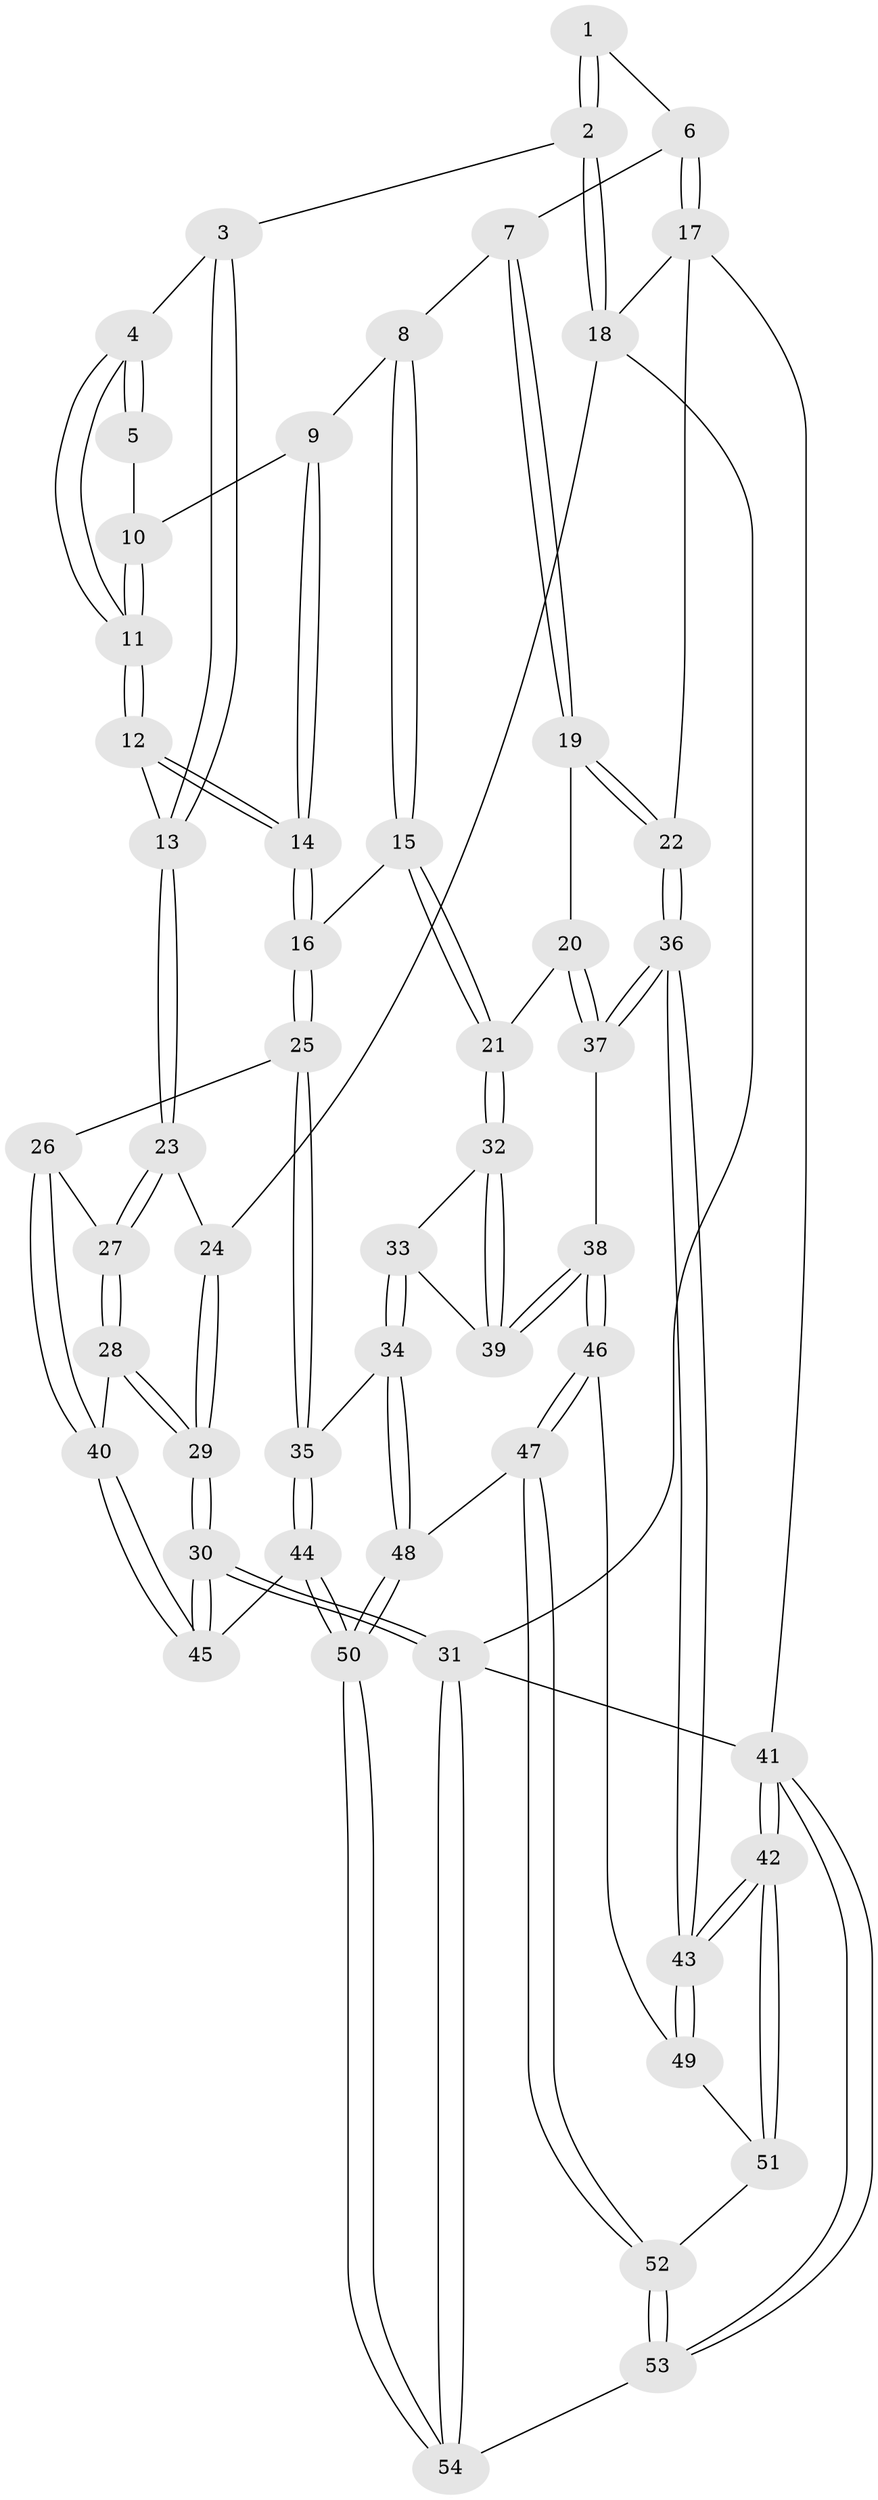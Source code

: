 // Generated by graph-tools (version 1.1) at 2025/16/03/09/25 04:16:54]
// undirected, 54 vertices, 132 edges
graph export_dot {
graph [start="1"]
  node [color=gray90,style=filled];
  1 [pos="+0.5029412468564041+0"];
  2 [pos="+0+0"];
  3 [pos="+0.2657551916966586+0.09189834361096837"];
  4 [pos="+0.3270286001787123+0.12297188965458744"];
  5 [pos="+0.45374553122142136+0.02364160962815991"];
  6 [pos="+0.9120083761442362+0"];
  7 [pos="+0.8453395960992253+0"];
  8 [pos="+0.5954460200097329+0.15464425172761"];
  9 [pos="+0.5615857781525924+0.15175430647495808"];
  10 [pos="+0.5007697607512631+0.12344247549763447"];
  11 [pos="+0.37557220254873735+0.2440068968913966"];
  12 [pos="+0.37558936403991544+0.24563398960184002"];
  13 [pos="+0.18065131122966552+0.2834897044531764"];
  14 [pos="+0.4281247767688472+0.3243134743203434"];
  15 [pos="+0.6179225852230144+0.34949458126936733"];
  16 [pos="+0.4552751773338509+0.3894714158499705"];
  17 [pos="+1+0"];
  18 [pos="+0+0"];
  19 [pos="+0.7921897254153807+0.3726419772319978"];
  20 [pos="+0.780336622106019+0.3815034901056269"];
  21 [pos="+0.7707187731931531+0.38622926735045804"];
  22 [pos="+1+0.4277872631193695"];
  23 [pos="+0.13884020114448162+0.30640080716818"];
  24 [pos="+0+0"];
  25 [pos="+0.38704849586993895+0.5259131555404869"];
  26 [pos="+0.315226867633908+0.5231348708050636"];
  27 [pos="+0.15177246681696438+0.3958936916574932"];
  28 [pos="+0+0.5751547581850497"];
  29 [pos="+0+0.5781664741428716"];
  30 [pos="+0+1"];
  31 [pos="+0+1"];
  32 [pos="+0.770067263379015+0.3882564011310515"];
  33 [pos="+0.6166793812776115+0.6078419900473321"];
  34 [pos="+0.5513609500185258+0.6432601777313326"];
  35 [pos="+0.43218219325144225+0.5957384935850424"];
  36 [pos="+1+0.5705845516490313"];
  37 [pos="+0.8921172449461169+0.5795809578910389"];
  38 [pos="+0.8162457548777634+0.6799406859141396"];
  39 [pos="+0.7937383641469449+0.6512648498503549"];
  40 [pos="+0.13400569072554158+0.6775814294341364"];
  41 [pos="+1+1"];
  42 [pos="+1+1"];
  43 [pos="+1+0.6977050085266925"];
  44 [pos="+0.31519288312694843+0.9196003720003041"];
  45 [pos="+0.14862304060403778+0.740904903524131"];
  46 [pos="+0.8261714146011427+0.7144603361332011"];
  47 [pos="+0.6847238569350008+0.8608239023359293"];
  48 [pos="+0.6424949336463383+0.8348166467475"];
  49 [pos="+0.9006178388795824+0.7319679672059521"];
  50 [pos="+0.3167401426993113+0.9276559617257673"];
  51 [pos="+0.8980658203985785+0.8761898414691925"];
  52 [pos="+0.6897832771840059+0.87426193637511"];
  53 [pos="+0.7315339483306843+1"];
  54 [pos="+0.2556693915909093+1"];
  1 -- 2;
  1 -- 2;
  1 -- 6;
  2 -- 3;
  2 -- 18;
  2 -- 18;
  3 -- 4;
  3 -- 13;
  3 -- 13;
  4 -- 5;
  4 -- 5;
  4 -- 11;
  4 -- 11;
  5 -- 10;
  6 -- 7;
  6 -- 17;
  6 -- 17;
  7 -- 8;
  7 -- 19;
  7 -- 19;
  8 -- 9;
  8 -- 15;
  8 -- 15;
  9 -- 10;
  9 -- 14;
  9 -- 14;
  10 -- 11;
  10 -- 11;
  11 -- 12;
  11 -- 12;
  12 -- 13;
  12 -- 14;
  12 -- 14;
  13 -- 23;
  13 -- 23;
  14 -- 16;
  14 -- 16;
  15 -- 16;
  15 -- 21;
  15 -- 21;
  16 -- 25;
  16 -- 25;
  17 -- 18;
  17 -- 22;
  17 -- 41;
  18 -- 24;
  18 -- 31;
  19 -- 20;
  19 -- 22;
  19 -- 22;
  20 -- 21;
  20 -- 37;
  20 -- 37;
  21 -- 32;
  21 -- 32;
  22 -- 36;
  22 -- 36;
  23 -- 24;
  23 -- 27;
  23 -- 27;
  24 -- 29;
  24 -- 29;
  25 -- 26;
  25 -- 35;
  25 -- 35;
  26 -- 27;
  26 -- 40;
  26 -- 40;
  27 -- 28;
  27 -- 28;
  28 -- 29;
  28 -- 29;
  28 -- 40;
  29 -- 30;
  29 -- 30;
  30 -- 31;
  30 -- 31;
  30 -- 45;
  30 -- 45;
  31 -- 54;
  31 -- 54;
  31 -- 41;
  32 -- 33;
  32 -- 39;
  32 -- 39;
  33 -- 34;
  33 -- 34;
  33 -- 39;
  34 -- 35;
  34 -- 48;
  34 -- 48;
  35 -- 44;
  35 -- 44;
  36 -- 37;
  36 -- 37;
  36 -- 43;
  36 -- 43;
  37 -- 38;
  38 -- 39;
  38 -- 39;
  38 -- 46;
  38 -- 46;
  40 -- 45;
  40 -- 45;
  41 -- 42;
  41 -- 42;
  41 -- 53;
  41 -- 53;
  42 -- 43;
  42 -- 43;
  42 -- 51;
  42 -- 51;
  43 -- 49;
  43 -- 49;
  44 -- 45;
  44 -- 50;
  44 -- 50;
  46 -- 47;
  46 -- 47;
  46 -- 49;
  47 -- 48;
  47 -- 52;
  47 -- 52;
  48 -- 50;
  48 -- 50;
  49 -- 51;
  50 -- 54;
  50 -- 54;
  51 -- 52;
  52 -- 53;
  52 -- 53;
  53 -- 54;
}
